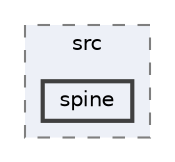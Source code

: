 digraph "external/spine-runtimes/spine-sfml/cpp/src/spine"
{
 // LATEX_PDF_SIZE
  bgcolor="transparent";
  edge [fontname=Helvetica,fontsize=10,labelfontname=Helvetica,labelfontsize=10];
  node [fontname=Helvetica,fontsize=10,shape=box,height=0.2,width=0.4];
  compound=true
  subgraph clusterdir_567421a0ec8f218e97145e93a6e44183 {
    graph [ bgcolor="#edf0f7", pencolor="grey50", label="src", fontname=Helvetica,fontsize=10 style="filled,dashed", URL="dir_567421a0ec8f218e97145e93a6e44183.html",tooltip=""]
  dir_f9228dd9dad63d5f43bb3a6bf3c76310 [label="spine", fillcolor="#edf0f7", color="grey25", style="filled,bold", URL="dir_f9228dd9dad63d5f43bb3a6bf3c76310.html",tooltip=""];
  }
}
